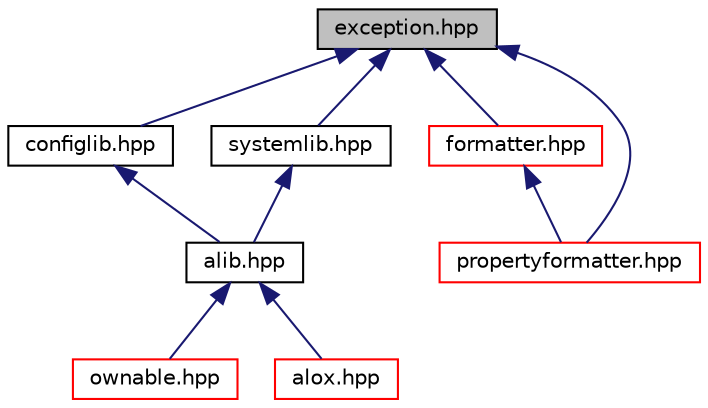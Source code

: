 digraph "exception.hpp"
{
  edge [fontname="Helvetica",fontsize="10",labelfontname="Helvetica",labelfontsize="10"];
  node [fontname="Helvetica",fontsize="10",shape=record];
  Node4 [label="exception.hpp",height=0.2,width=0.4,color="black", fillcolor="grey75", style="filled", fontcolor="black"];
  Node4 -> Node5 [dir="back",color="midnightblue",fontsize="10",style="solid",fontname="Helvetica"];
  Node4 -> Node29 [dir="back",color="midnightblue",fontsize="10",style="solid",fontname="Helvetica"];
  Node4 -> Node34 [dir="back",color="midnightblue",fontsize="10",style="solid",fontname="Helvetica"];
  Node4 -> Node38 [dir="back",color="midnightblue",fontsize="10",style="solid",fontname="Helvetica"];
  Node5 -> Node6 [dir="back",color="midnightblue",fontsize="10",style="solid",fontname="Helvetica"];
  Node6 -> Node7 [dir="back",color="midnightblue",fontsize="10",style="solid",fontname="Helvetica"];
  Node6 -> Node11 [dir="back",color="midnightblue",fontsize="10",style="solid",fontname="Helvetica"];
  Node29 -> Node34 [dir="back",color="midnightblue",fontsize="10",style="solid",fontname="Helvetica"];
  Node38 -> Node6 [dir="back",color="midnightblue",fontsize="10",style="solid",fontname="Helvetica"];
  Node5 [label="configlib.hpp",height=0.2,width=0.4,color="black", fillcolor="white", style="filled",URL="$configlib_8hpp.html"];
  Node6 [label="alib.hpp",height=0.2,width=0.4,color="black", fillcolor="white", style="filled",URL="$alib_8hpp.html"];
  Node7 [label="ownable.hpp",height=0.2,width=0.4,color="red", fillcolor="white", style="filled",URL="$ownable_8hpp.html"];
  Node11 [label="alox.hpp",height=0.2,width=0.4,color="red", fillcolor="white", style="filled",URL="$alox_8hpp.html"];
  Node29 [label="formatter.hpp",height=0.2,width=0.4,color="red", fillcolor="white", style="filled",URL="$formatter_8hpp.html"];
  Node34 [label="propertyformatter.hpp",height=0.2,width=0.4,color="red", fillcolor="white", style="filled",URL="$propertyformatter_8hpp_source.html"];
  Node38 [label="systemlib.hpp",height=0.2,width=0.4,color="black", fillcolor="white", style="filled",URL="$systemlib_8hpp.html"];
}


